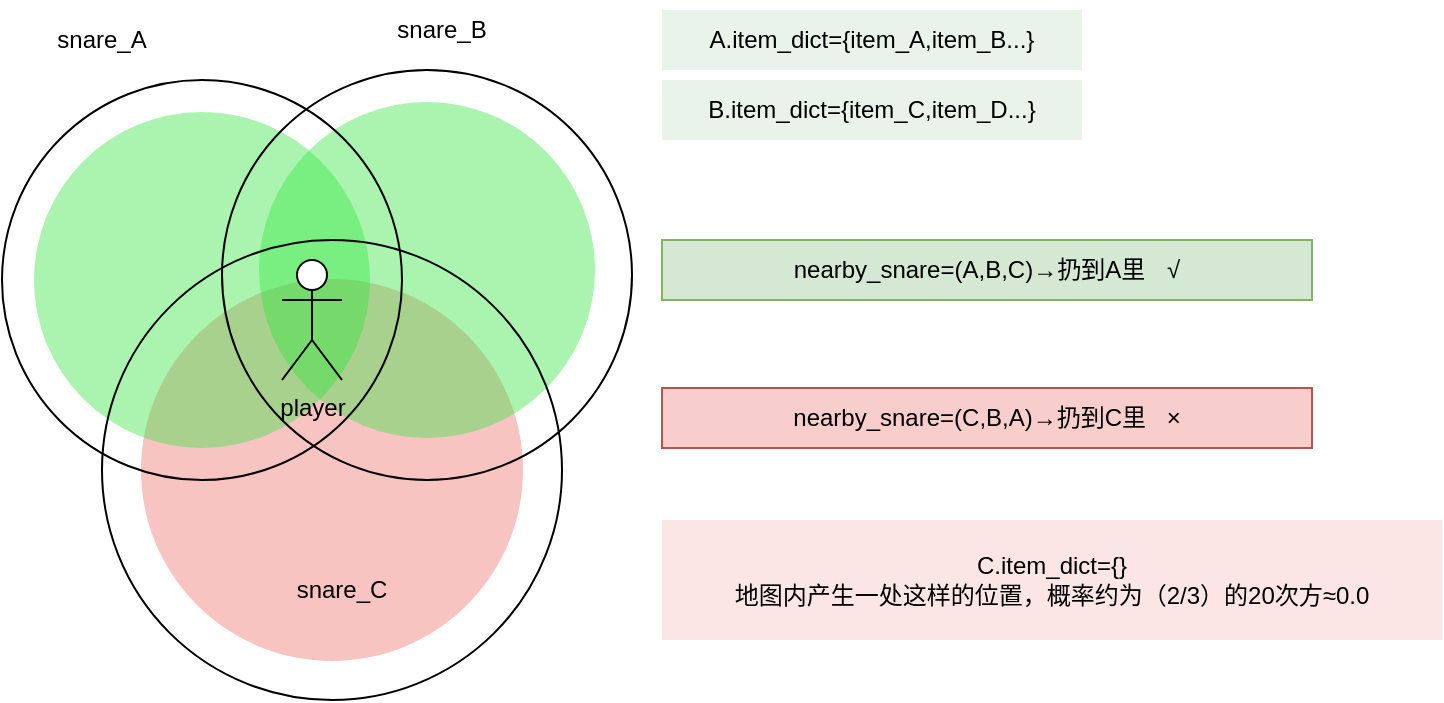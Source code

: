 <mxfile version="21.7.4" type="github">
  <diagram id="T2dVRzm1pbuRInf5khnQ" name="第 1 页">
    <mxGraphModel dx="1434" dy="790" grid="1" gridSize="10" guides="1" tooltips="1" connect="1" arrows="1" fold="1" page="1" pageScale="1" pageWidth="1169" pageHeight="827" math="0" shadow="0">
      <root>
        <mxCell id="0" />
        <mxCell id="1" parent="0" />
        <mxCell id="_6ZZf1zhADiaBu0x2rvF-5" value="" style="ellipse;whiteSpace=wrap;html=1;aspect=fixed;fillColor=#EA6B66;strokeColor=none;opacity=40;" vertex="1" parent="1">
          <mxGeometry x="289.5" y="329.5" width="191" height="191" as="geometry" />
        </mxCell>
        <mxCell id="_6ZZf1zhADiaBu0x2rvF-11" value="" style="ellipse;whiteSpace=wrap;html=1;aspect=fixed;fillColor=#2DE33A;strokeColor=none;opacity=40;" vertex="1" parent="1">
          <mxGeometry x="348.5" y="241" width="168" height="168" as="geometry" />
        </mxCell>
        <mxCell id="_6ZZf1zhADiaBu0x2rvF-12" value="" style="ellipse;whiteSpace=wrap;html=1;aspect=fixed;fillColor=#2DE33A;strokeColor=none;opacity=40;" vertex="1" parent="1">
          <mxGeometry x="236" y="246" width="168" height="168" as="geometry" />
        </mxCell>
        <mxCell id="_6ZZf1zhADiaBu0x2rvF-1" value="" style="ellipse;whiteSpace=wrap;html=1;aspect=fixed;fillColor=none;" vertex="1" parent="1">
          <mxGeometry x="220" y="230" width="200" height="200" as="geometry" />
        </mxCell>
        <mxCell id="_6ZZf1zhADiaBu0x2rvF-2" value="" style="ellipse;whiteSpace=wrap;html=1;aspect=fixed;fillColor=none;" vertex="1" parent="1">
          <mxGeometry x="330" y="225" width="205" height="205" as="geometry" />
        </mxCell>
        <mxCell id="_6ZZf1zhADiaBu0x2rvF-4" value="player" style="shape=umlActor;verticalLabelPosition=bottom;verticalAlign=top;html=1;outlineConnect=0;" vertex="1" parent="1">
          <mxGeometry x="360" y="320" width="30" height="60" as="geometry" />
        </mxCell>
        <mxCell id="_6ZZf1zhADiaBu0x2rvF-6" value="snare_A" style="text;html=1;strokeColor=none;fillColor=none;align=center;verticalAlign=middle;whiteSpace=wrap;rounded=0;" vertex="1" parent="1">
          <mxGeometry x="240" y="195" width="60" height="30" as="geometry" />
        </mxCell>
        <mxCell id="_6ZZf1zhADiaBu0x2rvF-7" value="snare_B" style="text;html=1;strokeColor=none;fillColor=none;align=center;verticalAlign=middle;whiteSpace=wrap;rounded=0;" vertex="1" parent="1">
          <mxGeometry x="410" y="190" width="60" height="30" as="geometry" />
        </mxCell>
        <mxCell id="_6ZZf1zhADiaBu0x2rvF-3" value="" style="ellipse;whiteSpace=wrap;html=1;aspect=fixed;fillColor=none;" vertex="1" parent="1">
          <mxGeometry x="270" y="310" width="230" height="230" as="geometry" />
        </mxCell>
        <mxCell id="_6ZZf1zhADiaBu0x2rvF-8" value="snare_C" style="text;html=1;strokeColor=none;fillColor=none;align=center;verticalAlign=middle;whiteSpace=wrap;rounded=0;" vertex="1" parent="1">
          <mxGeometry x="360" y="470" width="60" height="30" as="geometry" />
        </mxCell>
        <mxCell id="_6ZZf1zhADiaBu0x2rvF-9" value="nearby_snare=(A,B,C)→扔到A里&lt;span style=&quot;white-space: pre;&quot;&gt;&#x9;&lt;/span&gt;√" style="text;html=1;strokeColor=#82b366;fillColor=#d5e8d4;align=center;verticalAlign=middle;whiteSpace=wrap;rounded=0;" vertex="1" parent="1">
          <mxGeometry x="550" y="310" width="325" height="30" as="geometry" />
        </mxCell>
        <mxCell id="_6ZZf1zhADiaBu0x2rvF-10" value="nearby_snare=(C,B,A)→扔到C里&lt;span style=&quot;white-space: pre;&quot;&gt;&#x9;&lt;/span&gt;×" style="text;html=1;strokeColor=#b85450;fillColor=#f8cecc;align=center;verticalAlign=middle;whiteSpace=wrap;rounded=0;" vertex="1" parent="1">
          <mxGeometry x="550" y="384" width="325" height="30" as="geometry" />
        </mxCell>
        <mxCell id="_6ZZf1zhADiaBu0x2rvF-14" value="A.item_dict={item_A,item_B...}" style="text;html=1;strokeColor=none;fillColor=#d5e8d4;align=center;verticalAlign=middle;whiteSpace=wrap;rounded=0;opacity=50;" vertex="1" parent="1">
          <mxGeometry x="550" y="195" width="210" height="30" as="geometry" />
        </mxCell>
        <mxCell id="_6ZZf1zhADiaBu0x2rvF-15" value="B.item_dict={item_C,item_D...}" style="text;html=1;strokeColor=none;fillColor=#d5e8d4;align=center;verticalAlign=middle;whiteSpace=wrap;rounded=0;opacity=50;" vertex="1" parent="1">
          <mxGeometry x="550" y="230" width="210" height="30" as="geometry" />
        </mxCell>
        <mxCell id="_6ZZf1zhADiaBu0x2rvF-17" value="C.item_dict={}&lt;br&gt;地图内产生一处这样的位置，概率约为（2/3）的20次方≈0.0" style="text;html=1;strokeColor=none;fillColor=#f8cecc;align=center;verticalAlign=middle;whiteSpace=wrap;rounded=0;opacity=50;" vertex="1" parent="1">
          <mxGeometry x="550" y="450" width="390" height="60" as="geometry" />
        </mxCell>
      </root>
    </mxGraphModel>
  </diagram>
</mxfile>
